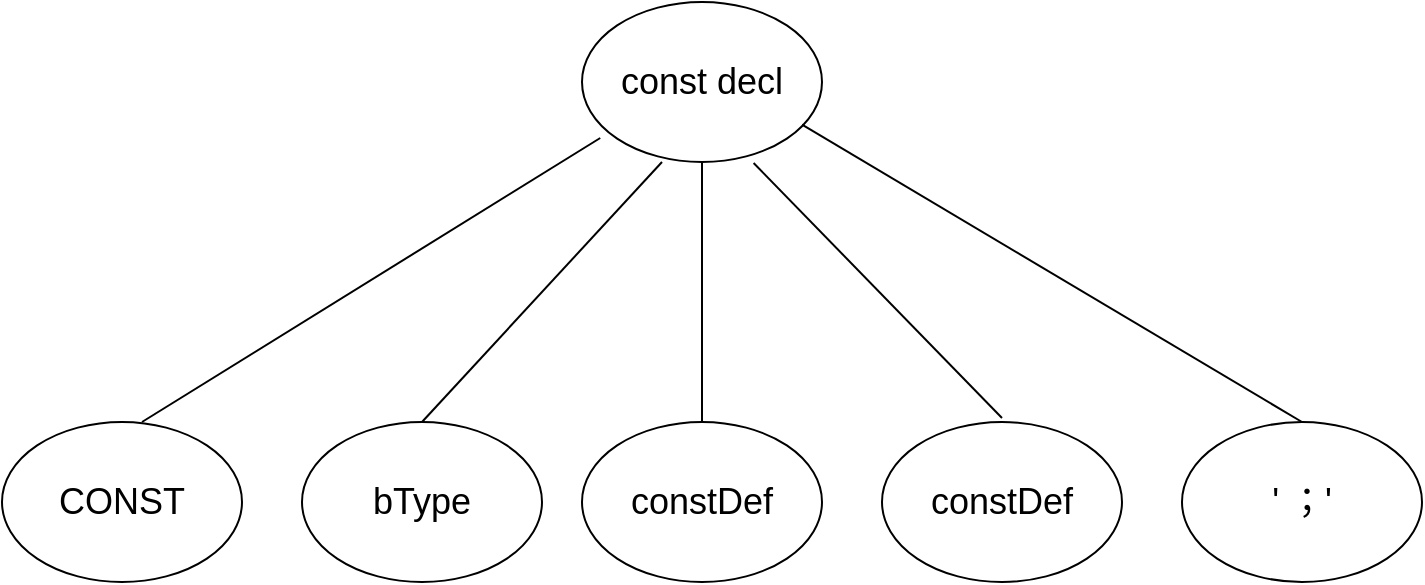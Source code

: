 <mxfile version="14.6.13" type="device"><diagram id="RpqhkzB3tvL9lpbnJroa" name="第 1 页"><mxGraphModel dx="1185" dy="662" grid="1" gridSize="10" guides="1" tooltips="1" connect="1" arrows="1" fold="1" page="1" pageScale="1" pageWidth="827" pageHeight="1169" math="0" shadow="0"><root><mxCell id="0"/><mxCell id="1" parent="0"/><mxCell id="FzAgxiYc5anpiToRekCr-1" value="const decl" style="ellipse;whiteSpace=wrap;html=1;fontSize=18;" vertex="1" parent="1"><mxGeometry x="340" y="100" width="120" height="80" as="geometry"/></mxCell><mxCell id="FzAgxiYc5anpiToRekCr-2" value="CONST" style="ellipse;whiteSpace=wrap;html=1;fontSize=18;" vertex="1" parent="1"><mxGeometry x="50" y="310" width="120" height="80" as="geometry"/></mxCell><mxCell id="FzAgxiYc5anpiToRekCr-3" value="bType" style="ellipse;whiteSpace=wrap;html=1;fontSize=18;" vertex="1" parent="1"><mxGeometry x="200" y="310" width="120" height="80" as="geometry"/></mxCell><mxCell id="FzAgxiYc5anpiToRekCr-4" value="constDef" style="ellipse;whiteSpace=wrap;html=1;fontSize=18;" vertex="1" parent="1"><mxGeometry x="340" y="310" width="120" height="80" as="geometry"/></mxCell><mxCell id="FzAgxiYc5anpiToRekCr-5" value="constDef" style="ellipse;whiteSpace=wrap;html=1;fontSize=18;" vertex="1" parent="1"><mxGeometry x="490" y="310" width="120" height="80" as="geometry"/></mxCell><mxCell id="FzAgxiYc5anpiToRekCr-6" value="' ；'" style="ellipse;whiteSpace=wrap;html=1;fontSize=18;" vertex="1" parent="1"><mxGeometry x="640" y="310" width="120" height="80" as="geometry"/></mxCell><mxCell id="FzAgxiYc5anpiToRekCr-20" value="" style="endArrow=none;html=1;fontSize=18;fontColor=#000000;strokeColor=#000000;entryX=0.076;entryY=0.85;entryDx=0;entryDy=0;entryPerimeter=0;" edge="1" parent="1" target="FzAgxiYc5anpiToRekCr-1"><mxGeometry width="50" height="50" relative="1" as="geometry"><mxPoint x="120" y="310" as="sourcePoint"/><mxPoint x="370" y="310" as="targetPoint"/></mxGeometry></mxCell><mxCell id="FzAgxiYc5anpiToRekCr-21" value="" style="endArrow=none;html=1;fontSize=18;fontColor=#000000;strokeColor=#000000;exitX=0.5;exitY=0;exitDx=0;exitDy=0;" edge="1" parent="1" source="FzAgxiYc5anpiToRekCr-3"><mxGeometry width="50" height="50" relative="1" as="geometry"><mxPoint x="320" y="360" as="sourcePoint"/><mxPoint x="380" y="180" as="targetPoint"/></mxGeometry></mxCell><mxCell id="FzAgxiYc5anpiToRekCr-23" value="" style="endArrow=none;html=1;fontSize=18;fontColor=#000000;strokeColor=#000000;entryX=0.5;entryY=1;entryDx=0;entryDy=0;exitX=0.5;exitY=0;exitDx=0;exitDy=0;" edge="1" parent="1" source="FzAgxiYc5anpiToRekCr-4" target="FzAgxiYc5anpiToRekCr-1"><mxGeometry width="50" height="50" relative="1" as="geometry"><mxPoint x="320" y="360" as="sourcePoint"/><mxPoint x="370" y="310" as="targetPoint"/></mxGeometry></mxCell><mxCell id="FzAgxiYc5anpiToRekCr-25" value="" style="endArrow=none;html=1;fontSize=18;fontColor=#000000;strokeColor=#000000;entryX=0.715;entryY=1.006;entryDx=0;entryDy=0;entryPerimeter=0;" edge="1" parent="1" target="FzAgxiYc5anpiToRekCr-1"><mxGeometry width="50" height="50" relative="1" as="geometry"><mxPoint x="550" y="308" as="sourcePoint"/><mxPoint x="370" y="310" as="targetPoint"/></mxGeometry></mxCell><mxCell id="FzAgxiYc5anpiToRekCr-26" value="" style="endArrow=none;html=1;fontSize=18;fontColor=#000000;strokeColor=#000000;entryX=0.917;entryY=0.767;entryDx=0;entryDy=0;entryPerimeter=0;exitX=0.5;exitY=0;exitDx=0;exitDy=0;" edge="1" parent="1" source="FzAgxiYc5anpiToRekCr-6" target="FzAgxiYc5anpiToRekCr-1"><mxGeometry width="50" height="50" relative="1" as="geometry"><mxPoint x="690" y="300" as="sourcePoint"/><mxPoint x="370" y="310" as="targetPoint"/></mxGeometry></mxCell></root></mxGraphModel></diagram></mxfile>